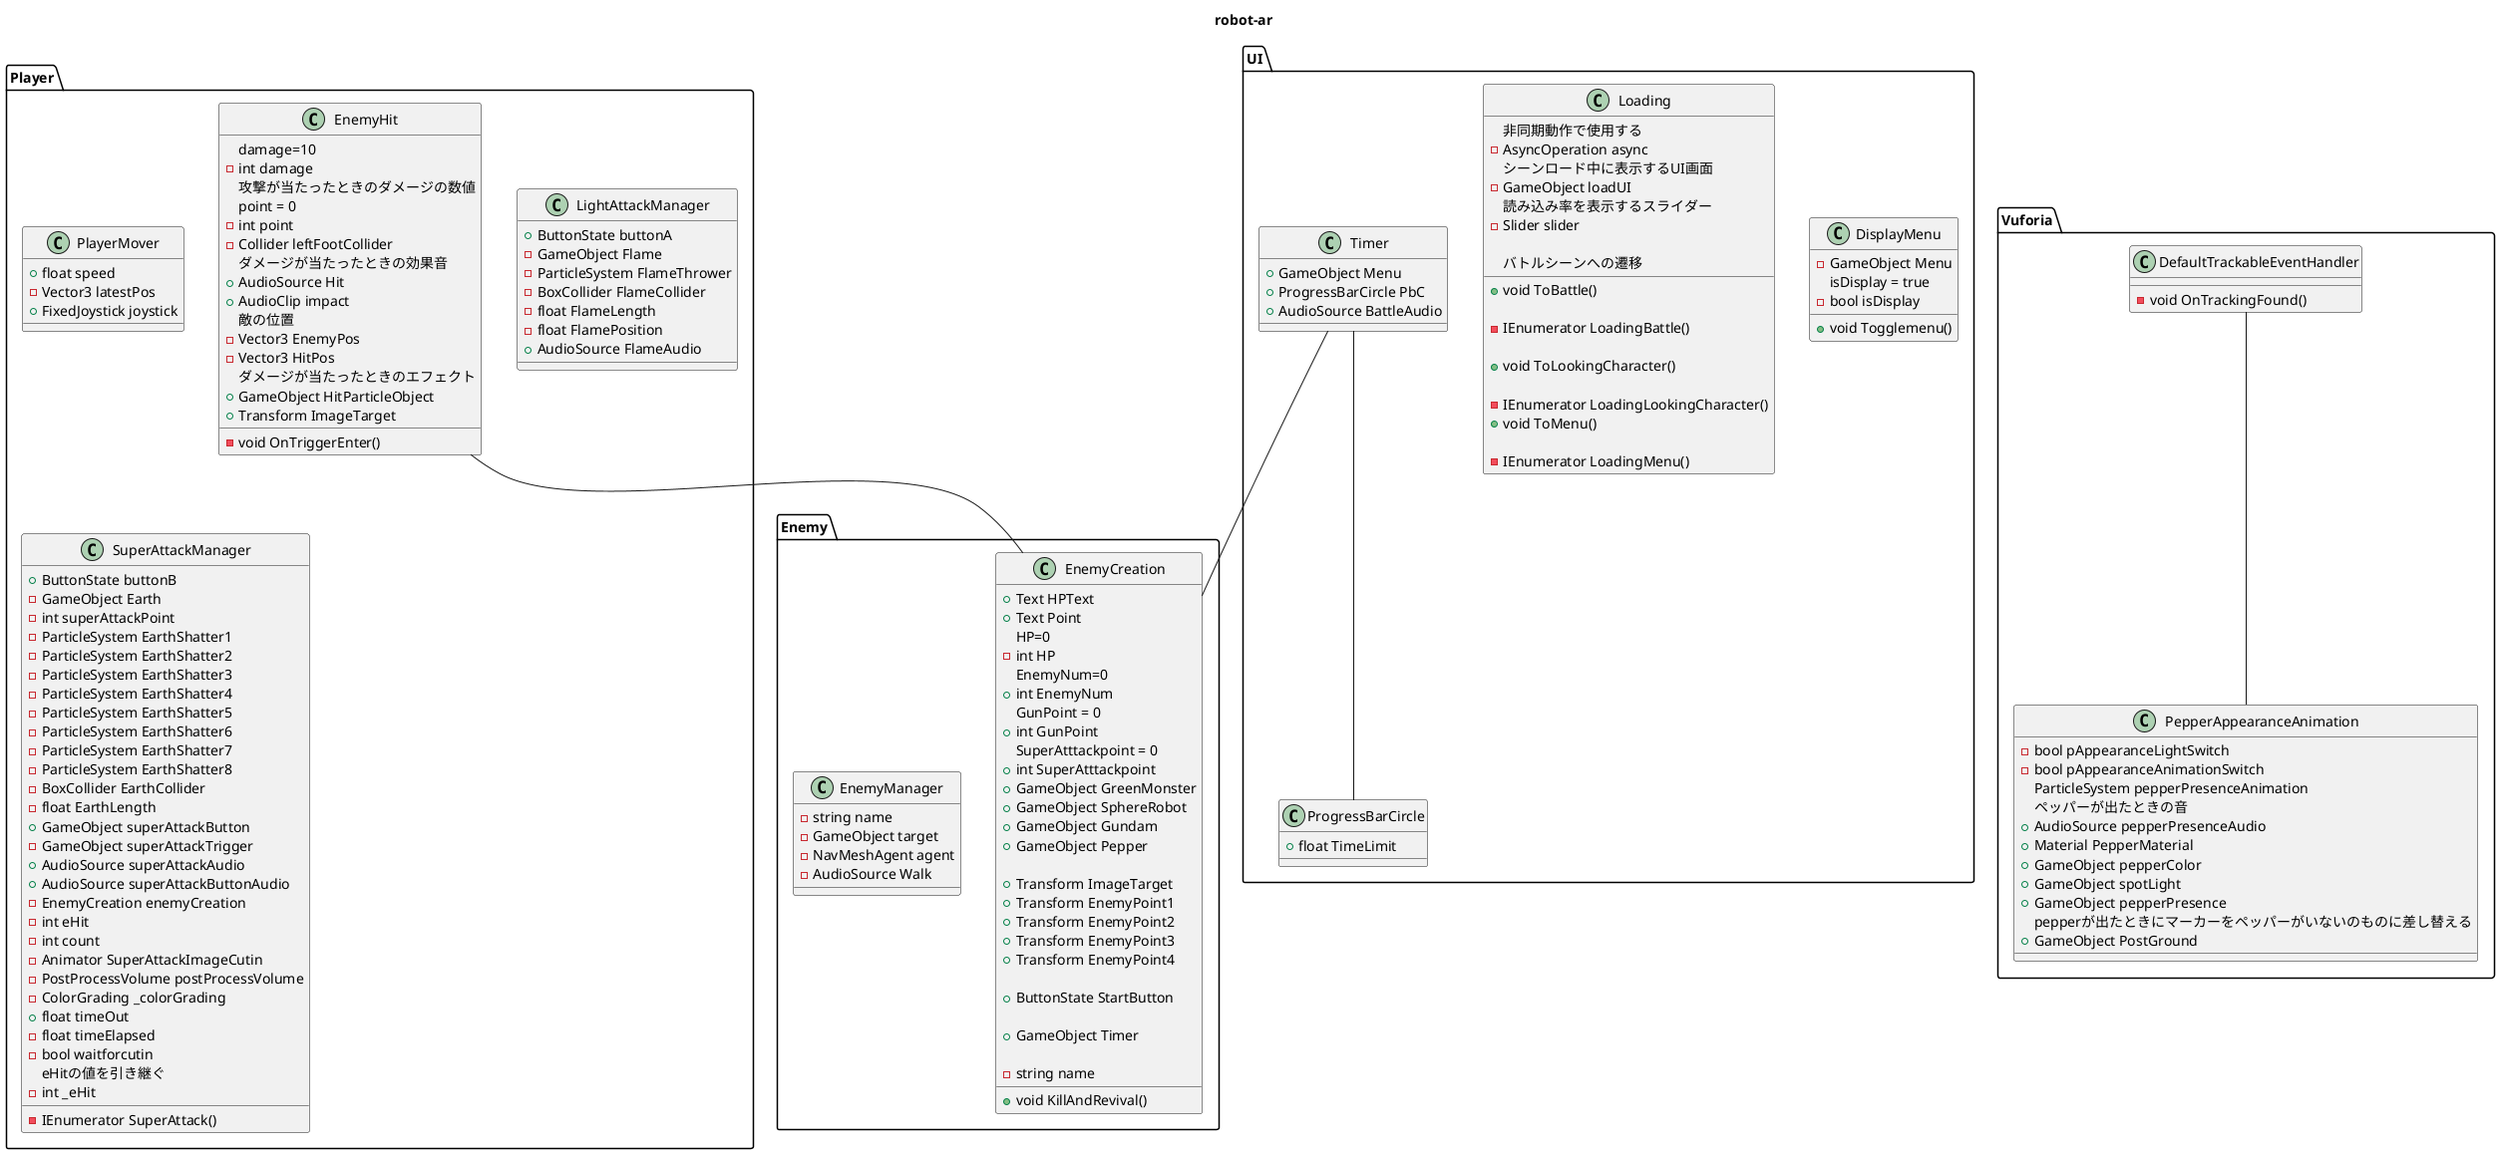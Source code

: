 @startuml robot-ar
title robot-ar
package Enemy{
    class EnemyCreation {

        + Text HPText
        + Text Point
        HP=0
        - int HP
        EnemyNum=0
        + int EnemyNum
        GunPoint = 0
        + int GunPoint
        SuperAtttackpoint = 0
        + int SuperAtttackpoint
        + GameObject GreenMonster
        + GameObject SphereRobot
        + GameObject Gundam
        + GameObject Pepper

        + Transform ImageTarget
        + Transform EnemyPoint1
        + Transform EnemyPoint2
        + Transform EnemyPoint3
        + Transform EnemyPoint4

        + ButtonState StartButton

        + GameObject Timer

        - string name

        + void KillAndRevival()
    }

    class EnemyManager {
        - string name
        - GameObject target
        - NavMeshAgent agent
        - AudioSource Walk
    }
}

package Player{

    class PlayerMover{
        + float speed
        - Vector3 latestPos
        + FixedJoystick joystick

    }

    class LightAttackManager{
        + ButtonState buttonA
        - GameObject Flame
        - ParticleSystem FlameThrower
        - BoxCollider FlameCollider
        - float FlameLength
        - float FlamePosition
        + AudioSource FlameAudio

    }

    class SuperAttackManager{
        + ButtonState buttonB
        - GameObject Earth
        - int superAttackPoint
        - ParticleSystem EarthShatter1
        - ParticleSystem EarthShatter2
        - ParticleSystem EarthShatter3
        - ParticleSystem EarthShatter4
        - ParticleSystem EarthShatter5
        - ParticleSystem EarthShatter6
        - ParticleSystem EarthShatter7
        - ParticleSystem EarthShatter8
        - BoxCollider EarthCollider
        - float EarthLength
        + GameObject superAttackButton
        - GameObject superAttackTrigger
        + AudioSource superAttackAudio
        + AudioSource superAttackButtonAudio
        - EnemyCreation enemyCreation
        - int eHit
        - int count
        - Animator SuperAttackImageCutin
        - PostProcessVolume postProcessVolume
        - ColorGrading _colorGrading
        + float timeOut
        - float timeElapsed
        - bool waitforcutin
        eHitの値を引き継ぐ
        - int _eHit
        - IEnumerator SuperAttack()


    }

    class EnemyHit{
        damage=10
        - int damage
        攻撃が当たったときのダメージの数値
        point = 0
        - int point
        - Collider leftFootCollider
        ダメージが当たったときの効果音
        + AudioSource Hit
        + AudioClip impact
        敵の位置
        - Vector3 EnemyPos
        - Vector3 HitPos
        ダメージが当たったときのエフェクト
        + GameObject HitParticleObject
        + Transform ImageTarget

        - void OnTriggerEnter()


    }

}

package UI{
    class DisplayMenu{
        - GameObject Menu
        isDisplay = true
        - bool isDisplay
        + void Togglemenu()
    }

    class Loading{
        非同期動作で使用する
        - AsyncOperation async
        シーンロード中に表示するUI画面
        - GameObject loadUI
        読み込み率を表示するスライダー
        - Slider slider

        バトルシーンへの遷移
        + void ToBattle()

        - IEnumerator LoadingBattle()

        + void ToLookingCharacter()

        - IEnumerator LoadingLookingCharacter()
        + void ToMenu()

        -IEnumerator LoadingMenu()

    }

    class ProgressBarCircle{
        + float TimeLimit
    }
    class Timer{
        + GameObject Menu
        + ProgressBarCircle PbC
        + AudioSource BattleAudio
    }

}
package Vuforia{
    class  DefaultTrackableEventHandler{
        - void OnTrackingFound()
    }

    class PepperAppearanceAnimation{
        - bool pAppearanceLightSwitch
        - bool pAppearanceAnimationSwitch
        ParticleSystem pepperPresenceAnimation
        ペッパーが出たときの音
        + AudioSource pepperPresenceAudio
        + Material PepperMaterial
        + GameObject pepperColor
        + GameObject spotLight
        + GameObject pepperPresence
        pepperが出たときにマーカーをペッパーがいないのものに差し替える
        + GameObject PostGround
    }

}


EnemyHit -- EnemyCreation
Timer -- ProgressBarCircle
Timer -- EnemyCreation
DefaultTrackableEventHandler -- PepperAppearanceAnimation


@enduml